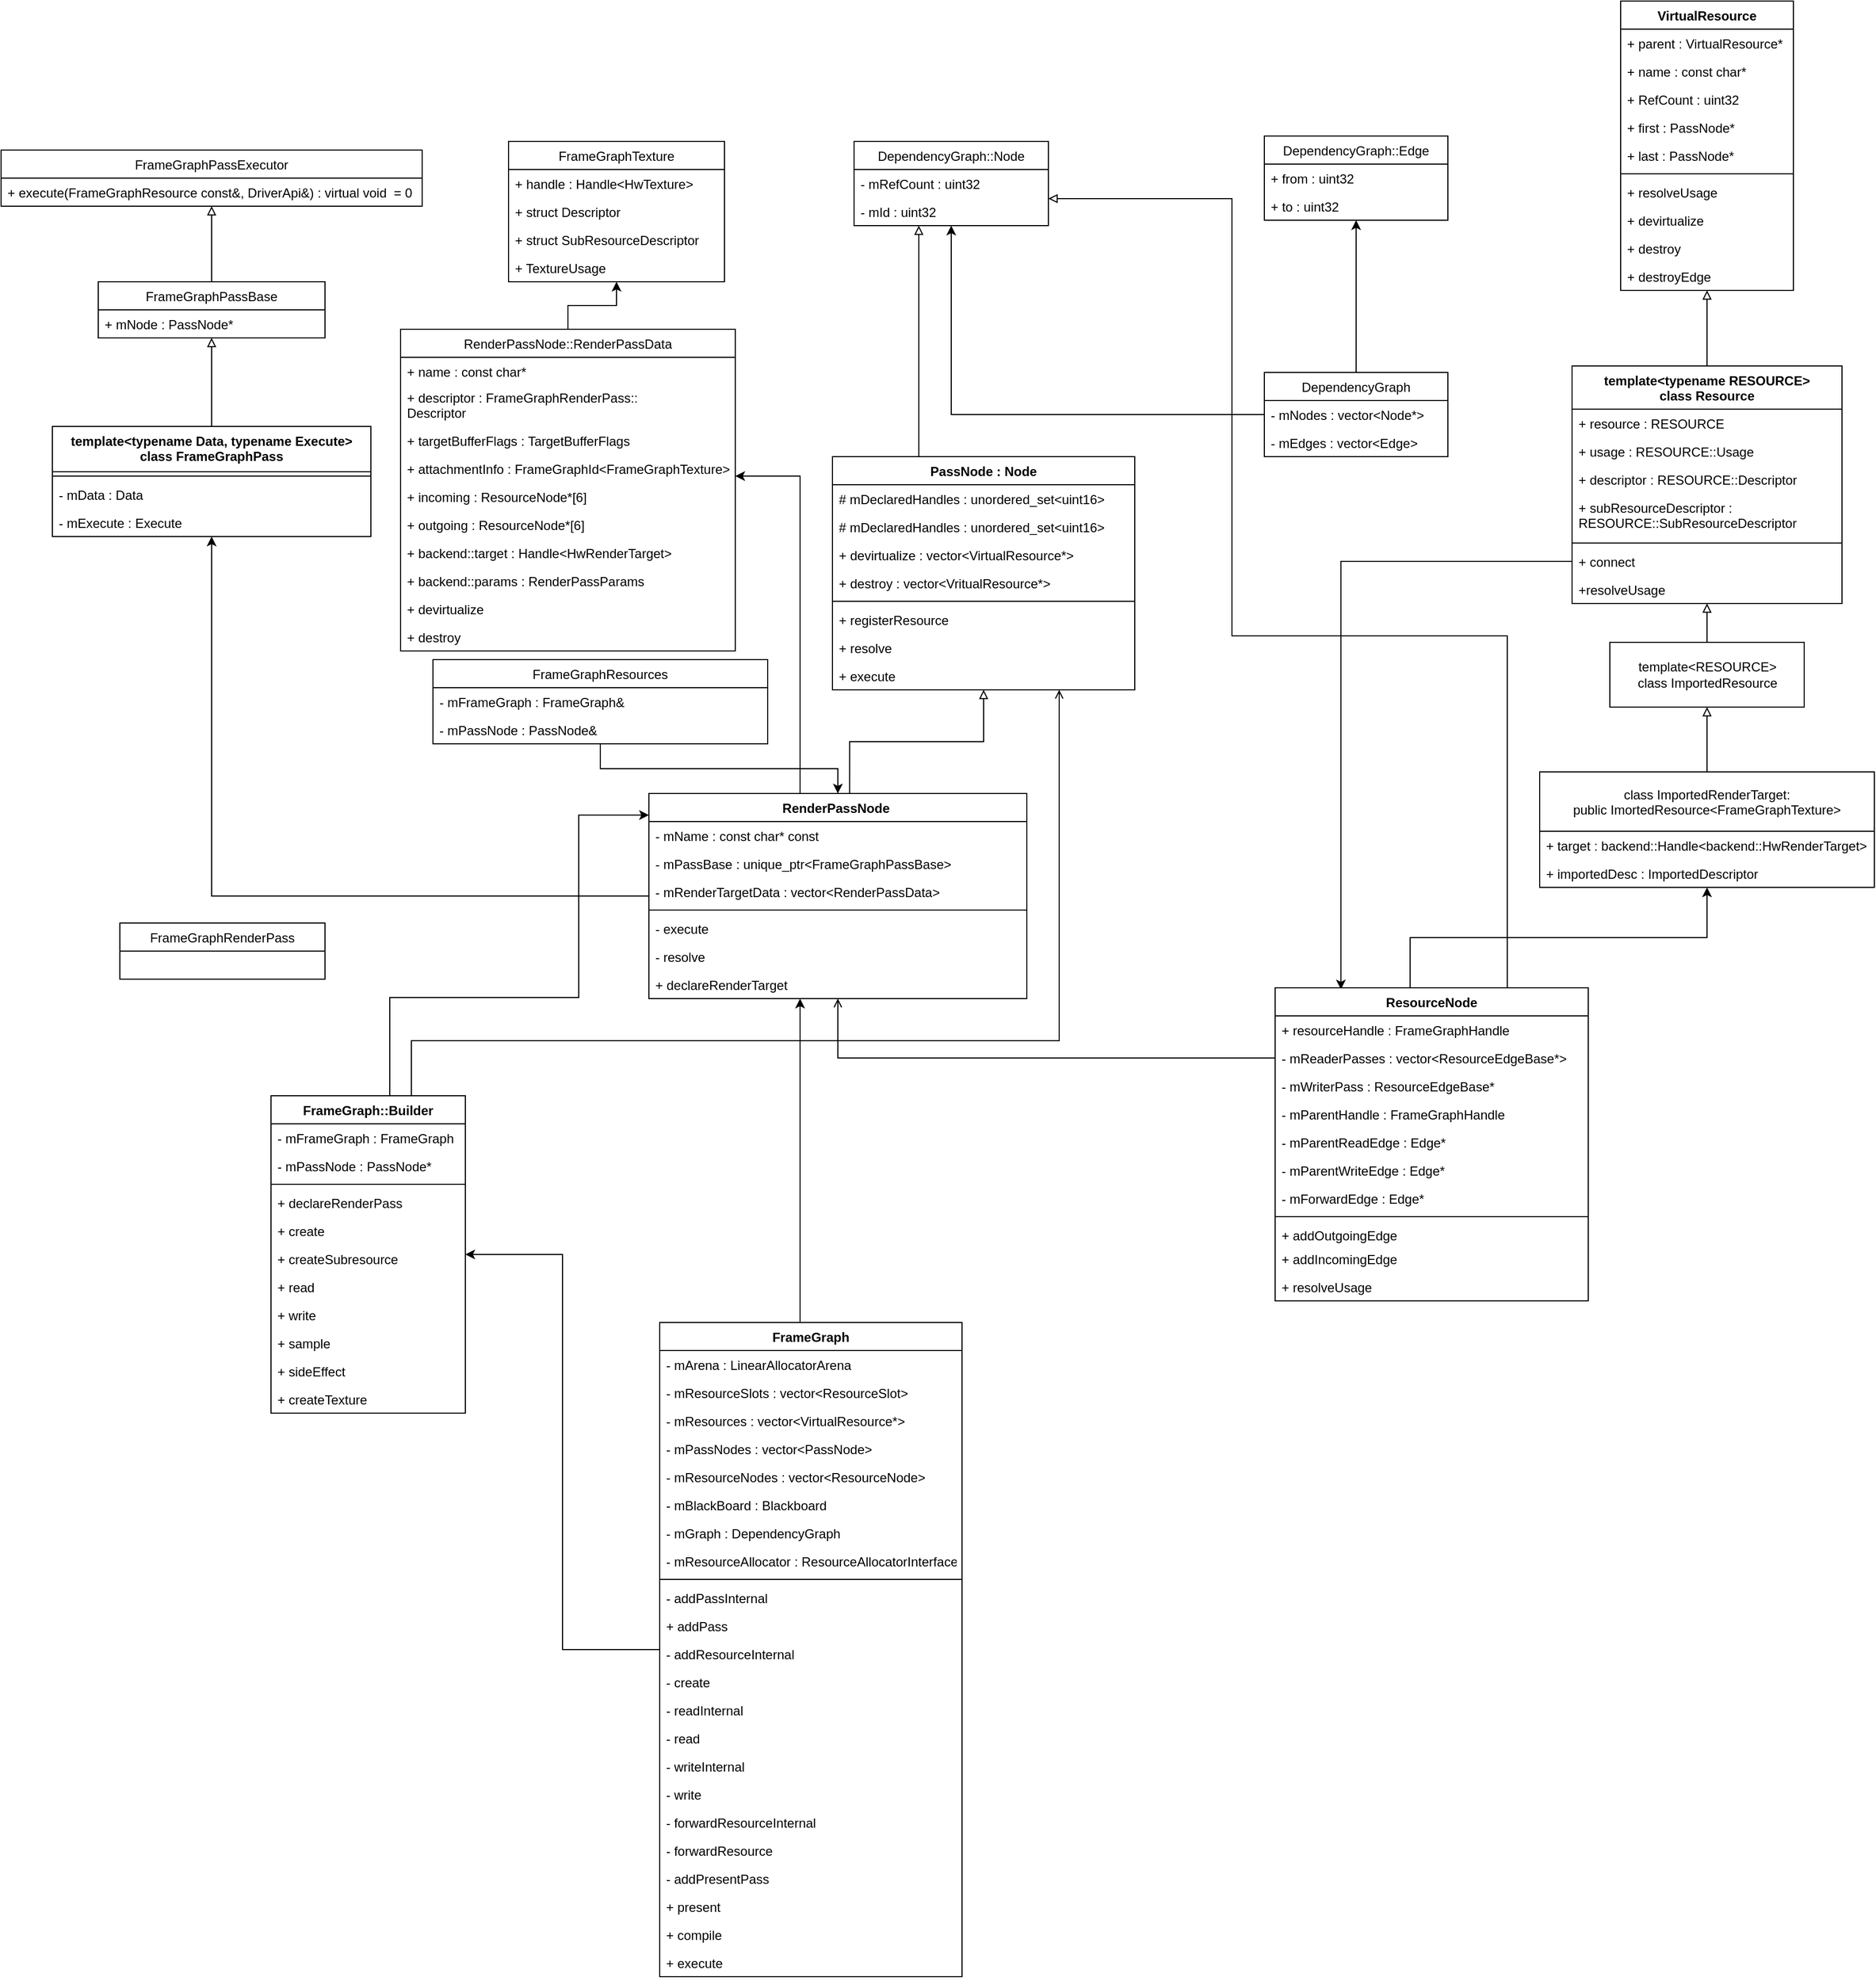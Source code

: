 <mxfile version="14.5.1" type="device"><diagram id="C5RBs43oDa-KdzZeNtuy" name="Page-1"><mxGraphModel dx="2740" dy="3142" grid="1" gridSize="10" guides="1" tooltips="1" connect="1" arrows="1" fold="1" page="1" pageScale="1" pageWidth="1654" pageHeight="2336" background="#FFFFFF" math="0" shadow="0"><root><mxCell id="WIyWlLk6GJQsqaUBKTNV-0"/><mxCell id="WIyWlLk6GJQsqaUBKTNV-1" parent="WIyWlLk6GJQsqaUBKTNV-0"/><mxCell id="pDYpHz8lkW7V_d5k1fFI-0" value="DependencyGraph::Node" style="swimlane;fontStyle=0;childLayout=stackLayout;horizontal=1;startSize=26;fillColor=none;horizontalStack=0;resizeParent=1;resizeParentMax=0;resizeLast=0;collapsible=1;marginBottom=0;" parent="WIyWlLk6GJQsqaUBKTNV-1" vertex="1"><mxGeometry x="-80" y="16" width="180" height="78" as="geometry"/></mxCell><mxCell id="pDYpHz8lkW7V_d5k1fFI-1" value="- mRefCount : uint32" style="text;strokeColor=none;fillColor=none;align=left;verticalAlign=top;spacingLeft=4;spacingRight=4;overflow=hidden;rotatable=0;points=[[0,0.5],[1,0.5]];portConstraint=eastwest;" parent="pDYpHz8lkW7V_d5k1fFI-0" vertex="1"><mxGeometry y="26" width="180" height="26" as="geometry"/></mxCell><mxCell id="pDYpHz8lkW7V_d5k1fFI-2" value="- mId : uint32" style="text;strokeColor=none;fillColor=none;align=left;verticalAlign=top;spacingLeft=4;spacingRight=4;overflow=hidden;rotatable=0;points=[[0,0.5],[1,0.5]];portConstraint=eastwest;" parent="pDYpHz8lkW7V_d5k1fFI-0" vertex="1"><mxGeometry y="52" width="180" height="26" as="geometry"/></mxCell><mxCell id="pDYpHz8lkW7V_d5k1fFI-4" value="DependencyGraph::Edge" style="swimlane;fontStyle=0;childLayout=stackLayout;horizontal=1;startSize=26;fillColor=none;horizontalStack=0;resizeParent=1;resizeParentMax=0;resizeLast=0;collapsible=1;marginBottom=0;" parent="WIyWlLk6GJQsqaUBKTNV-1" vertex="1"><mxGeometry x="300" y="11" width="170" height="78" as="geometry"/></mxCell><mxCell id="pDYpHz8lkW7V_d5k1fFI-5" value="+ from : uint32" style="text;strokeColor=none;fillColor=none;align=left;verticalAlign=top;spacingLeft=4;spacingRight=4;overflow=hidden;rotatable=0;points=[[0,0.5],[1,0.5]];portConstraint=eastwest;" parent="pDYpHz8lkW7V_d5k1fFI-4" vertex="1"><mxGeometry y="26" width="170" height="26" as="geometry"/></mxCell><mxCell id="pDYpHz8lkW7V_d5k1fFI-6" value="+ to : uint32" style="text;strokeColor=none;fillColor=none;align=left;verticalAlign=top;spacingLeft=4;spacingRight=4;overflow=hidden;rotatable=0;points=[[0,0.5],[1,0.5]];portConstraint=eastwest;" parent="pDYpHz8lkW7V_d5k1fFI-4" vertex="1"><mxGeometry y="52" width="170" height="26" as="geometry"/></mxCell><mxCell id="pDYpHz8lkW7V_d5k1fFI-12" style="edgeStyle=orthogonalEdgeStyle;rounded=0;orthogonalLoop=1;jettySize=auto;html=1;endArrow=classic;endFill=1;" parent="WIyWlLk6GJQsqaUBKTNV-1" source="pDYpHz8lkW7V_d5k1fFI-8" target="pDYpHz8lkW7V_d5k1fFI-4" edge="1"><mxGeometry relative="1" as="geometry"/></mxCell><mxCell id="pDYpHz8lkW7V_d5k1fFI-13" style="edgeStyle=orthogonalEdgeStyle;rounded=0;orthogonalLoop=1;jettySize=auto;html=1;endArrow=classic;endFill=1;" parent="WIyWlLk6GJQsqaUBKTNV-1" source="pDYpHz8lkW7V_d5k1fFI-8" target="pDYpHz8lkW7V_d5k1fFI-0" edge="1"><mxGeometry relative="1" as="geometry"/></mxCell><mxCell id="pDYpHz8lkW7V_d5k1fFI-8" value="DependencyGraph" style="swimlane;fontStyle=0;childLayout=stackLayout;horizontal=1;startSize=26;fillColor=none;horizontalStack=0;resizeParent=1;resizeParentMax=0;resizeLast=0;collapsible=1;marginBottom=0;" parent="WIyWlLk6GJQsqaUBKTNV-1" vertex="1"><mxGeometry x="300" y="230" width="170" height="78" as="geometry"/></mxCell><mxCell id="pDYpHz8lkW7V_d5k1fFI-9" value="- mNodes : vector&lt;Node*&gt;" style="text;strokeColor=none;fillColor=none;align=left;verticalAlign=top;spacingLeft=4;spacingRight=4;overflow=hidden;rotatable=0;points=[[0,0.5],[1,0.5]];portConstraint=eastwest;" parent="pDYpHz8lkW7V_d5k1fFI-8" vertex="1"><mxGeometry y="26" width="170" height="26" as="geometry"/></mxCell><mxCell id="pDYpHz8lkW7V_d5k1fFI-10" value="- mEdges : vector&lt;Edge&gt;" style="text;strokeColor=none;fillColor=none;align=left;verticalAlign=top;spacingLeft=4;spacingRight=4;overflow=hidden;rotatable=0;points=[[0,0.5],[1,0.5]];portConstraint=eastwest;" parent="pDYpHz8lkW7V_d5k1fFI-8" vertex="1"><mxGeometry y="52" width="170" height="26" as="geometry"/></mxCell><mxCell id="pDYpHz8lkW7V_d5k1fFI-29" style="edgeStyle=orthogonalEdgeStyle;rounded=0;orthogonalLoop=1;jettySize=auto;html=1;endArrow=block;endFill=0;" parent="WIyWlLk6GJQsqaUBKTNV-1" source="2-sfexy-ekkxBy1w6Zt3-7" target="2-sfexy-ekkxBy1w6Zt3-0" edge="1"><mxGeometry relative="1" as="geometry"><mxPoint x="550" y="230" as="sourcePoint"/><mxPoint x="550" y="82" as="targetPoint"/></mxGeometry></mxCell><mxCell id="pDYpHz8lkW7V_d5k1fFI-35" style="edgeStyle=orthogonalEdgeStyle;rounded=0;orthogonalLoop=1;jettySize=auto;html=1;endArrow=block;endFill=0;" parent="WIyWlLk6GJQsqaUBKTNV-1" source="pDYpHz8lkW7V_d5k1fFI-36" target="2-sfexy-ekkxBy1w6Zt3-7" edge="1"><mxGeometry relative="1" as="geometry"><mxPoint x="580" y="500" as="sourcePoint"/><mxPoint x="550" y="296" as="targetPoint"/></mxGeometry></mxCell><mxCell id="pDYpHz8lkW7V_d5k1fFI-36" value="template&amp;lt;RESOURCE&amp;gt;&lt;br style=&quot;padding: 0px ; margin: 0px&quot;&gt;class ImportedResource" style="html=1;" parent="WIyWlLk6GJQsqaUBKTNV-1" vertex="1"><mxGeometry x="620" y="480" width="180" height="60" as="geometry"/></mxCell><mxCell id="pDYpHz8lkW7V_d5k1fFI-41" style="edgeStyle=orthogonalEdgeStyle;rounded=0;orthogonalLoop=1;jettySize=auto;html=1;endArrow=block;endFill=0;" parent="WIyWlLk6GJQsqaUBKTNV-1" source="pDYpHz8lkW7V_d5k1fFI-37" target="pDYpHz8lkW7V_d5k1fFI-36" edge="1"><mxGeometry relative="1" as="geometry"/></mxCell><mxCell id="pDYpHz8lkW7V_d5k1fFI-37" value="class ImportedRenderTarget:&#10;public ImortedResource&lt;FrameGraphTexture&gt;" style="swimlane;fontStyle=0;childLayout=stackLayout;horizontal=1;startSize=55;fillColor=none;horizontalStack=0;resizeParent=1;resizeParentMax=0;resizeLast=0;collapsible=1;marginBottom=0;" parent="WIyWlLk6GJQsqaUBKTNV-1" vertex="1"><mxGeometry x="555" y="600" width="310" height="107" as="geometry"/></mxCell><mxCell id="pDYpHz8lkW7V_d5k1fFI-38" value="+ target : backend::Handle&lt;backend::HwRenderTarget&gt;" style="text;strokeColor=none;fillColor=none;align=left;verticalAlign=top;spacingLeft=4;spacingRight=4;overflow=hidden;rotatable=0;points=[[0,0.5],[1,0.5]];portConstraint=eastwest;" parent="pDYpHz8lkW7V_d5k1fFI-37" vertex="1"><mxGeometry y="55" width="310" height="26" as="geometry"/></mxCell><mxCell id="pDYpHz8lkW7V_d5k1fFI-39" value="+ importedDesc : ImportedDescriptor" style="text;strokeColor=none;fillColor=none;align=left;verticalAlign=top;spacingLeft=4;spacingRight=4;overflow=hidden;rotatable=0;points=[[0,0.5],[1,0.5]];portConstraint=eastwest;" parent="pDYpHz8lkW7V_d5k1fFI-37" vertex="1"><mxGeometry y="81" width="310" height="26" as="geometry"/></mxCell><mxCell id="pDYpHz8lkW7V_d5k1fFI-47" style="edgeStyle=orthogonalEdgeStyle;rounded=0;orthogonalLoop=1;jettySize=auto;html=1;endArrow=block;endFill=0;exitX=0.5;exitY=0;exitDx=0;exitDy=0;" parent="WIyWlLk6GJQsqaUBKTNV-1" source="2-sfexy-ekkxBy1w6Zt3-25" target="pDYpHz8lkW7V_d5k1fFI-0" edge="1"><mxGeometry relative="1" as="geometry"><mxPoint x="-20" y="300" as="sourcePoint"/><Array as="points"><mxPoint x="-20" y="308"/></Array></mxGeometry></mxCell><mxCell id="pDYpHz8lkW7V_d5k1fFI-67" style="edgeStyle=orthogonalEdgeStyle;rounded=0;orthogonalLoop=1;jettySize=auto;html=1;endArrow=classic;endFill=1;" parent="WIyWlLk6GJQsqaUBKTNV-1" source="pDYpHz8lkW7V_d5k1fFI-53" target="pDYpHz8lkW7V_d5k1fFI-62" edge="1"><mxGeometry relative="1" as="geometry"/></mxCell><mxCell id="pDYpHz8lkW7V_d5k1fFI-53" value="RenderPassNode::RenderPassData" style="swimlane;fontStyle=0;childLayout=stackLayout;horizontal=1;startSize=26;fillColor=none;horizontalStack=0;resizeParent=1;resizeParentMax=0;resizeLast=0;collapsible=1;marginBottom=0;" parent="WIyWlLk6GJQsqaUBKTNV-1" vertex="1"><mxGeometry x="-500" y="190" width="310" height="298" as="geometry"/></mxCell><mxCell id="pDYpHz8lkW7V_d5k1fFI-54" value="+ name : const char*" style="text;strokeColor=none;fillColor=none;align=left;verticalAlign=top;spacingLeft=4;spacingRight=4;overflow=hidden;rotatable=0;points=[[0,0.5],[1,0.5]];portConstraint=eastwest;" parent="pDYpHz8lkW7V_d5k1fFI-53" vertex="1"><mxGeometry y="26" width="310" height="24" as="geometry"/></mxCell><mxCell id="pDYpHz8lkW7V_d5k1fFI-55" value="+ descriptor : FrameGraphRenderPass::&#10;Descriptor" style="text;strokeColor=none;fillColor=none;align=left;verticalAlign=top;spacingLeft=4;spacingRight=4;overflow=hidden;rotatable=0;points=[[0,0.5],[1,0.5]];portConstraint=eastwest;" parent="pDYpHz8lkW7V_d5k1fFI-53" vertex="1"><mxGeometry y="50" width="310" height="40" as="geometry"/></mxCell><mxCell id="pDYpHz8lkW7V_d5k1fFI-57" value="+ targetBufferFlags : TargetBufferFlags" style="text;strokeColor=none;fillColor=none;align=left;verticalAlign=top;spacingLeft=4;spacingRight=4;overflow=hidden;rotatable=0;points=[[0,0.5],[1,0.5]];portConstraint=eastwest;" parent="pDYpHz8lkW7V_d5k1fFI-53" vertex="1"><mxGeometry y="90" width="310" height="26" as="geometry"/></mxCell><mxCell id="pDYpHz8lkW7V_d5k1fFI-74" value="+ attachmentInfo : FrameGraphId&lt;FrameGraphTexture&gt;" style="text;strokeColor=none;fillColor=none;align=left;verticalAlign=top;spacingLeft=4;spacingRight=4;overflow=hidden;rotatable=0;points=[[0,0.5],[1,0.5]];portConstraint=eastwest;" parent="pDYpHz8lkW7V_d5k1fFI-53" vertex="1"><mxGeometry y="116" width="310" height="26" as="geometry"/></mxCell><mxCell id="pDYpHz8lkW7V_d5k1fFI-58" value="+ incoming : ResourceNode*[6]" style="text;strokeColor=none;fillColor=none;align=left;verticalAlign=top;spacingLeft=4;spacingRight=4;overflow=hidden;rotatable=0;points=[[0,0.5],[1,0.5]];portConstraint=eastwest;" parent="pDYpHz8lkW7V_d5k1fFI-53" vertex="1"><mxGeometry y="142" width="310" height="26" as="geometry"/></mxCell><mxCell id="pDYpHz8lkW7V_d5k1fFI-59" value="+ outgoing : ResourceNode*[6]" style="text;strokeColor=none;fillColor=none;align=left;verticalAlign=top;spacingLeft=4;spacingRight=4;overflow=hidden;rotatable=0;points=[[0,0.5],[1,0.5]];portConstraint=eastwest;" parent="pDYpHz8lkW7V_d5k1fFI-53" vertex="1"><mxGeometry y="168" width="310" height="26" as="geometry"/></mxCell><mxCell id="pDYpHz8lkW7V_d5k1fFI-60" value="+ backend::target : Handle&lt;HwRenderTarget&gt;" style="text;strokeColor=none;fillColor=none;align=left;verticalAlign=top;spacingLeft=4;spacingRight=4;overflow=hidden;rotatable=0;points=[[0,0.5],[1,0.5]];portConstraint=eastwest;" parent="pDYpHz8lkW7V_d5k1fFI-53" vertex="1"><mxGeometry y="194" width="310" height="26" as="geometry"/></mxCell><mxCell id="pDYpHz8lkW7V_d5k1fFI-61" value="+ backend::params : RenderPassParams" style="text;strokeColor=none;fillColor=none;align=left;verticalAlign=top;spacingLeft=4;spacingRight=4;overflow=hidden;rotatable=0;points=[[0,0.5],[1,0.5]];portConstraint=eastwest;" parent="pDYpHz8lkW7V_d5k1fFI-53" vertex="1"><mxGeometry y="220" width="310" height="26" as="geometry"/></mxCell><mxCell id="oINIwUre3NarSREILEHM-0" value="+ devirtualize" style="text;strokeColor=none;fillColor=none;align=left;verticalAlign=top;spacingLeft=4;spacingRight=4;overflow=hidden;rotatable=0;points=[[0,0.5],[1,0.5]];portConstraint=eastwest;" parent="pDYpHz8lkW7V_d5k1fFI-53" vertex="1"><mxGeometry y="246" width="310" height="26" as="geometry"/></mxCell><mxCell id="oINIwUre3NarSREILEHM-1" value="+ destroy" style="text;strokeColor=none;fillColor=none;align=left;verticalAlign=top;spacingLeft=4;spacingRight=4;overflow=hidden;rotatable=0;points=[[0,0.5],[1,0.5]];portConstraint=eastwest;" parent="pDYpHz8lkW7V_d5k1fFI-53" vertex="1"><mxGeometry y="272" width="310" height="26" as="geometry"/></mxCell><mxCell id="pDYpHz8lkW7V_d5k1fFI-62" value="FrameGraphTexture" style="swimlane;fontStyle=0;childLayout=stackLayout;horizontal=1;startSize=26;fillColor=none;horizontalStack=0;resizeParent=1;resizeParentMax=0;resizeLast=0;collapsible=1;marginBottom=0;" parent="WIyWlLk6GJQsqaUBKTNV-1" vertex="1"><mxGeometry x="-400" y="16" width="200" height="130" as="geometry"/></mxCell><mxCell id="pDYpHz8lkW7V_d5k1fFI-63" value="+ handle : Handle&lt;HwTexture&gt;" style="text;strokeColor=none;fillColor=none;align=left;verticalAlign=top;spacingLeft=4;spacingRight=4;overflow=hidden;rotatable=0;points=[[0,0.5],[1,0.5]];portConstraint=eastwest;" parent="pDYpHz8lkW7V_d5k1fFI-62" vertex="1"><mxGeometry y="26" width="200" height="26" as="geometry"/></mxCell><mxCell id="pDYpHz8lkW7V_d5k1fFI-64" value="+ struct Descriptor" style="text;strokeColor=none;fillColor=none;align=left;verticalAlign=top;spacingLeft=4;spacingRight=4;overflow=hidden;rotatable=0;points=[[0,0.5],[1,0.5]];portConstraint=eastwest;" parent="pDYpHz8lkW7V_d5k1fFI-62" vertex="1"><mxGeometry y="52" width="200" height="26" as="geometry"/></mxCell><mxCell id="pDYpHz8lkW7V_d5k1fFI-65" value="+ struct SubResourceDescriptor" style="text;strokeColor=none;fillColor=none;align=left;verticalAlign=top;spacingLeft=4;spacingRight=4;overflow=hidden;rotatable=0;points=[[0,0.5],[1,0.5]];portConstraint=eastwest;" parent="pDYpHz8lkW7V_d5k1fFI-62" vertex="1"><mxGeometry y="78" width="200" height="26" as="geometry"/></mxCell><mxCell id="pDYpHz8lkW7V_d5k1fFI-66" value="+ TextureUsage" style="text;strokeColor=none;fillColor=none;align=left;verticalAlign=top;spacingLeft=4;spacingRight=4;overflow=hidden;rotatable=0;points=[[0,0.5],[1,0.5]];portConstraint=eastwest;" parent="pDYpHz8lkW7V_d5k1fFI-62" vertex="1"><mxGeometry y="104" width="200" height="26" as="geometry"/></mxCell><mxCell id="pDYpHz8lkW7V_d5k1fFI-72" style="edgeStyle=orthogonalEdgeStyle;rounded=0;orthogonalLoop=1;jettySize=auto;html=1;endArrow=classic;endFill=1;" parent="WIyWlLk6GJQsqaUBKTNV-1" source="O5GRjqxXtxTc2PJagkX8-0" target="pDYpHz8lkW7V_d5k1fFI-53" edge="1"><mxGeometry relative="1" as="geometry"><Array as="points"><mxPoint x="-130" y="326"/></Array><mxPoint x="-130" y="680" as="sourcePoint"/></mxGeometry></mxCell><mxCell id="pDYpHz8lkW7V_d5k1fFI-73" style="edgeStyle=orthogonalEdgeStyle;rounded=0;orthogonalLoop=1;jettySize=auto;html=1;endArrow=block;endFill=0;exitX=0.531;exitY=0.011;exitDx=0;exitDy=0;exitPerimeter=0;" parent="WIyWlLk6GJQsqaUBKTNV-1" source="O5GRjqxXtxTc2PJagkX8-0" target="2-sfexy-ekkxBy1w6Zt3-25" edge="1"><mxGeometry relative="1" as="geometry"><mxPoint x="40" y="352" as="targetPoint"/><mxPoint x="-85" y="680" as="sourcePoint"/></mxGeometry></mxCell><mxCell id="pDYpHz8lkW7V_d5k1fFI-75" value="FrameGraphPassExecutor" style="swimlane;fontStyle=0;childLayout=stackLayout;horizontal=1;startSize=26;fillColor=none;horizontalStack=0;resizeParent=1;resizeParentMax=0;resizeLast=0;collapsible=1;marginBottom=0;" parent="WIyWlLk6GJQsqaUBKTNV-1" vertex="1"><mxGeometry x="-870" y="24" width="390" height="52" as="geometry"/></mxCell><mxCell id="pDYpHz8lkW7V_d5k1fFI-76" value="+ execute(FrameGraphResource const&amp;, DriverApi&amp;) : virtual void  = 0" style="text;strokeColor=none;fillColor=none;align=left;verticalAlign=top;spacingLeft=4;spacingRight=4;overflow=hidden;rotatable=0;points=[[0,0.5],[1,0.5]];portConstraint=eastwest;" parent="pDYpHz8lkW7V_d5k1fFI-75" vertex="1"><mxGeometry y="26" width="390" height="26" as="geometry"/></mxCell><mxCell id="pDYpHz8lkW7V_d5k1fFI-83" style="edgeStyle=orthogonalEdgeStyle;rounded=0;orthogonalLoop=1;jettySize=auto;html=1;endArrow=block;endFill=0;" parent="WIyWlLk6GJQsqaUBKTNV-1" source="pDYpHz8lkW7V_d5k1fFI-79" target="pDYpHz8lkW7V_d5k1fFI-75" edge="1"><mxGeometry relative="1" as="geometry"/></mxCell><mxCell id="pDYpHz8lkW7V_d5k1fFI-79" value="FrameGraphPassBase" style="swimlane;fontStyle=0;childLayout=stackLayout;horizontal=1;startSize=26;fillColor=none;horizontalStack=0;resizeParent=1;resizeParentMax=0;resizeLast=0;collapsible=1;marginBottom=0;" parent="WIyWlLk6GJQsqaUBKTNV-1" vertex="1"><mxGeometry x="-780" y="146" width="210" height="52" as="geometry"/></mxCell><mxCell id="pDYpHz8lkW7V_d5k1fFI-80" value="+ mNode : PassNode*" style="text;strokeColor=none;fillColor=none;align=left;verticalAlign=top;spacingLeft=4;spacingRight=4;overflow=hidden;rotatable=0;points=[[0,0.5],[1,0.5]];portConstraint=eastwest;" parent="pDYpHz8lkW7V_d5k1fFI-79" vertex="1"><mxGeometry y="26" width="210" height="26" as="geometry"/></mxCell><mxCell id="pDYpHz8lkW7V_d5k1fFI-88" style="edgeStyle=orthogonalEdgeStyle;rounded=0;orthogonalLoop=1;jettySize=auto;html=1;endArrow=block;endFill=0;" parent="WIyWlLk6GJQsqaUBKTNV-1" source="pDYpHz8lkW7V_d5k1fFI-84" target="pDYpHz8lkW7V_d5k1fFI-79" edge="1"><mxGeometry relative="1" as="geometry"/></mxCell><mxCell id="pDYpHz8lkW7V_d5k1fFI-84" value="template&lt;typename Data, typename Execute&gt;&#10;class FrameGraphPass" style="swimlane;fontStyle=1;align=center;verticalAlign=top;childLayout=stackLayout;horizontal=1;startSize=42;horizontalStack=0;resizeParent=1;resizeParentMax=0;resizeLast=0;collapsible=1;marginBottom=0;" parent="WIyWlLk6GJQsqaUBKTNV-1" vertex="1"><mxGeometry x="-822.5" y="280" width="295" height="102" as="geometry"/></mxCell><mxCell id="pDYpHz8lkW7V_d5k1fFI-86" value="" style="line;strokeWidth=1;fillColor=none;align=left;verticalAlign=middle;spacingTop=-1;spacingLeft=3;spacingRight=3;rotatable=0;labelPosition=right;points=[];portConstraint=eastwest;" parent="pDYpHz8lkW7V_d5k1fFI-84" vertex="1"><mxGeometry y="42" width="295" height="8" as="geometry"/></mxCell><mxCell id="pDYpHz8lkW7V_d5k1fFI-89" value="- mData : Data" style="text;strokeColor=none;fillColor=none;align=left;verticalAlign=top;spacingLeft=4;spacingRight=4;overflow=hidden;rotatable=0;points=[[0,0.5],[1,0.5]];portConstraint=eastwest;" parent="pDYpHz8lkW7V_d5k1fFI-84" vertex="1"><mxGeometry y="50" width="295" height="26" as="geometry"/></mxCell><mxCell id="pDYpHz8lkW7V_d5k1fFI-87" value="- mExecute : Execute" style="text;strokeColor=none;fillColor=none;align=left;verticalAlign=top;spacingLeft=4;spacingRight=4;overflow=hidden;rotatable=0;points=[[0,0.5],[1,0.5]];portConstraint=eastwest;" parent="pDYpHz8lkW7V_d5k1fFI-84" vertex="1"><mxGeometry y="76" width="295" height="26" as="geometry"/></mxCell><mxCell id="pDYpHz8lkW7V_d5k1fFI-90" style="edgeStyle=orthogonalEdgeStyle;rounded=0;orthogonalLoop=1;jettySize=auto;html=1;endArrow=classic;endFill=1;" parent="WIyWlLk6GJQsqaUBKTNV-1" source="O5GRjqxXtxTc2PJagkX8-0" target="pDYpHz8lkW7V_d5k1fFI-84" edge="1"><mxGeometry relative="1" as="geometry"><mxPoint x="-230" y="745" as="sourcePoint"/></mxGeometry></mxCell><mxCell id="0yphfWu_IakwsVnQENva-9" style="edgeStyle=orthogonalEdgeStyle;rounded=0;orthogonalLoop=1;jettySize=auto;html=1;endArrow=block;endFill=0;" parent="WIyWlLk6GJQsqaUBKTNV-1" source="2-sfexy-ekkxBy1w6Zt3-16" target="pDYpHz8lkW7V_d5k1fFI-0" edge="1"><mxGeometry relative="1" as="geometry"><Array as="points"><mxPoint x="525" y="474"/><mxPoint x="270" y="474"/><mxPoint x="270" y="69"/></Array><mxPoint x="390" y="720" as="sourcePoint"/></mxGeometry></mxCell><mxCell id="2-sfexy-ekkxBy1w6Zt3-14" style="edgeStyle=orthogonalEdgeStyle;rounded=0;orthogonalLoop=1;jettySize=auto;html=1;exitX=0.431;exitY=0.046;exitDx=0;exitDy=0;exitPerimeter=0;" parent="WIyWlLk6GJQsqaUBKTNV-1" source="2-sfexy-ekkxBy1w6Zt3-16" target="pDYpHz8lkW7V_d5k1fFI-37" edge="1"><mxGeometry relative="1" as="geometry"><mxPoint x="475" y="720" as="sourcePoint"/></mxGeometry></mxCell><mxCell id="0yphfWu_IakwsVnQENva-16" style="edgeStyle=orthogonalEdgeStyle;rounded=0;orthogonalLoop=1;jettySize=auto;html=1;endArrow=open;endFill=0;" parent="WIyWlLk6GJQsqaUBKTNV-1" source="oINIwUre3NarSREILEHM-3" target="2-sfexy-ekkxBy1w6Zt3-25" edge="1"><mxGeometry relative="1" as="geometry"><Array as="points"><mxPoint x="-490" y="849"/><mxPoint x="110" y="849"/></Array><mxPoint x="110" y="352" as="targetPoint"/><mxPoint x="-490" y="920" as="sourcePoint"/></mxGeometry></mxCell><mxCell id="O5GRjqxXtxTc2PJagkX8-14" style="edgeStyle=orthogonalEdgeStyle;rounded=0;orthogonalLoop=1;jettySize=auto;html=1;" parent="WIyWlLk6GJQsqaUBKTNV-1" source="oINIwUre3NarSREILEHM-3" target="O5GRjqxXtxTc2PJagkX8-0" edge="1"><mxGeometry relative="1" as="geometry"><Array as="points"><mxPoint x="-510" y="809"/><mxPoint x="-335" y="809"/><mxPoint x="-335" y="640"/></Array><mxPoint x="-490" y="920" as="sourcePoint"/></mxGeometry></mxCell><mxCell id="0yphfWu_IakwsVnQENva-17" style="edgeStyle=orthogonalEdgeStyle;rounded=0;orthogonalLoop=1;jettySize=auto;html=1;endArrow=open;endFill=0;" parent="WIyWlLk6GJQsqaUBKTNV-1" source="0yphfWu_IakwsVnQENva-2" target="O5GRjqxXtxTc2PJagkX8-0" edge="1"><mxGeometry relative="1" as="geometry"><mxPoint x="60" y="745" as="targetPoint"/></mxGeometry></mxCell><mxCell id="p4huHKQzvyL4NgGNDyfj-8" style="edgeStyle=orthogonalEdgeStyle;rounded=0;orthogonalLoop=1;jettySize=auto;html=1;entryX=0.5;entryY=0;entryDx=0;entryDy=0;" parent="WIyWlLk6GJQsqaUBKTNV-1" source="p4huHKQzvyL4NgGNDyfj-4" target="O5GRjqxXtxTc2PJagkX8-0" edge="1"><mxGeometry relative="1" as="geometry"><mxPoint x="-85" y="680" as="targetPoint"/></mxGeometry></mxCell><mxCell id="bP85UWAOD_aniAXLSgdl-0" value="FrameGraphRenderPass" style="swimlane;fontStyle=0;childLayout=stackLayout;horizontal=1;startSize=26;fillColor=none;horizontalStack=0;resizeParent=1;resizeParentMax=0;resizeLast=0;collapsible=1;marginBottom=0;" parent="WIyWlLk6GJQsqaUBKTNV-1" vertex="1"><mxGeometry x="-760" y="740" width="190" height="52" as="geometry"/></mxCell><mxCell id="2-sfexy-ekkxBy1w6Zt3-0" value="VirtualResource" style="swimlane;fontStyle=1;align=center;verticalAlign=top;childLayout=stackLayout;horizontal=1;startSize=26;horizontalStack=0;resizeParent=1;resizeParentMax=0;resizeLast=0;collapsible=1;marginBottom=0;" parent="WIyWlLk6GJQsqaUBKTNV-1" vertex="1"><mxGeometry x="630" y="-114" width="160" height="268" as="geometry"/></mxCell><mxCell id="pDYpHz8lkW7V_d5k1fFI-19" value="+ parent : VirtualResource*" style="text;strokeColor=none;fillColor=none;align=left;verticalAlign=top;spacingLeft=4;spacingRight=4;overflow=hidden;rotatable=0;points=[[0,0.5],[1,0.5]];portConstraint=eastwest;" parent="2-sfexy-ekkxBy1w6Zt3-0" vertex="1"><mxGeometry y="26" width="160" height="26" as="geometry"/></mxCell><mxCell id="pDYpHz8lkW7V_d5k1fFI-20" value="+ name : const char*" style="text;strokeColor=none;fillColor=none;align=left;verticalAlign=top;spacingLeft=4;spacingRight=4;overflow=hidden;rotatable=0;points=[[0,0.5],[1,0.5]];portConstraint=eastwest;" parent="2-sfexy-ekkxBy1w6Zt3-0" vertex="1"><mxGeometry y="52" width="160" height="26" as="geometry"/></mxCell><mxCell id="pDYpHz8lkW7V_d5k1fFI-21" value="+ RefCount : uint32" style="text;strokeColor=none;fillColor=none;align=left;verticalAlign=top;spacingLeft=4;spacingRight=4;overflow=hidden;rotatable=0;points=[[0,0.5],[1,0.5]];portConstraint=eastwest;" parent="2-sfexy-ekkxBy1w6Zt3-0" vertex="1"><mxGeometry y="78" width="160" height="26" as="geometry"/></mxCell><mxCell id="pDYpHz8lkW7V_d5k1fFI-23" value="+ first : PassNode*" style="text;strokeColor=none;fillColor=none;align=left;verticalAlign=top;spacingLeft=4;spacingRight=4;overflow=hidden;rotatable=0;points=[[0,0.5],[1,0.5]];portConstraint=eastwest;" parent="2-sfexy-ekkxBy1w6Zt3-0" vertex="1"><mxGeometry y="104" width="160" height="26" as="geometry"/></mxCell><mxCell id="pDYpHz8lkW7V_d5k1fFI-22" value="+ last : PassNode*" style="text;strokeColor=none;fillColor=none;align=left;verticalAlign=top;spacingLeft=4;spacingRight=4;overflow=hidden;rotatable=0;points=[[0,0.5],[1,0.5]];portConstraint=eastwest;" parent="2-sfexy-ekkxBy1w6Zt3-0" vertex="1"><mxGeometry y="130" width="160" height="26" as="geometry"/></mxCell><mxCell id="2-sfexy-ekkxBy1w6Zt3-2" value="" style="line;strokeWidth=1;fillColor=none;align=left;verticalAlign=middle;spacingTop=-1;spacingLeft=3;spacingRight=3;rotatable=0;labelPosition=right;points=[];portConstraint=eastwest;" parent="2-sfexy-ekkxBy1w6Zt3-0" vertex="1"><mxGeometry y="156" width="160" height="8" as="geometry"/></mxCell><mxCell id="2-sfexy-ekkxBy1w6Zt3-3" value="+ resolveUsage" style="text;strokeColor=none;fillColor=none;align=left;verticalAlign=top;spacingLeft=4;spacingRight=4;overflow=hidden;rotatable=0;points=[[0,0.5],[1,0.5]];portConstraint=eastwest;" parent="2-sfexy-ekkxBy1w6Zt3-0" vertex="1"><mxGeometry y="164" width="160" height="26" as="geometry"/></mxCell><mxCell id="2-sfexy-ekkxBy1w6Zt3-6" value="+ devirtualize" style="text;strokeColor=none;fillColor=none;align=left;verticalAlign=top;spacingLeft=4;spacingRight=4;overflow=hidden;rotatable=0;points=[[0,0.5],[1,0.5]];portConstraint=eastwest;" parent="2-sfexy-ekkxBy1w6Zt3-0" vertex="1"><mxGeometry y="190" width="160" height="26" as="geometry"/></mxCell><mxCell id="2-sfexy-ekkxBy1w6Zt3-5" value="+ destroy" style="text;strokeColor=none;fillColor=none;align=left;verticalAlign=top;spacingLeft=4;spacingRight=4;overflow=hidden;rotatable=0;points=[[0,0.5],[1,0.5]];portConstraint=eastwest;" parent="2-sfexy-ekkxBy1w6Zt3-0" vertex="1"><mxGeometry y="216" width="160" height="26" as="geometry"/></mxCell><mxCell id="2-sfexy-ekkxBy1w6Zt3-12" value="+ destroyEdge" style="text;strokeColor=none;fillColor=none;align=left;verticalAlign=top;spacingLeft=4;spacingRight=4;overflow=hidden;rotatable=0;points=[[0,0.5],[1,0.5]];portConstraint=eastwest;" parent="2-sfexy-ekkxBy1w6Zt3-0" vertex="1"><mxGeometry y="242" width="160" height="26" as="geometry"/></mxCell><mxCell id="2-sfexy-ekkxBy1w6Zt3-7" value="template&lt;typename RESOURCE&gt;&#10;class Resource" style="swimlane;fontStyle=1;align=center;verticalAlign=top;childLayout=stackLayout;horizontal=1;startSize=40;horizontalStack=0;resizeParent=1;resizeParentMax=0;resizeLast=0;collapsible=1;marginBottom=0;" parent="WIyWlLk6GJQsqaUBKTNV-1" vertex="1"><mxGeometry x="585" y="224" width="250" height="220" as="geometry"/></mxCell><mxCell id="pDYpHz8lkW7V_d5k1fFI-25" value="+ resource : RESOURCE" style="text;strokeColor=none;fillColor=none;align=left;verticalAlign=top;spacingLeft=4;spacingRight=4;overflow=hidden;rotatable=0;points=[[0,0.5],[1,0.5]];portConstraint=eastwest;" parent="2-sfexy-ekkxBy1w6Zt3-7" vertex="1"><mxGeometry y="40" width="250" height="26" as="geometry"/></mxCell><mxCell id="pDYpHz8lkW7V_d5k1fFI-26" value="+ usage : RESOURCE::Usage" style="text;strokeColor=none;fillColor=none;align=left;verticalAlign=top;spacingLeft=4;spacingRight=4;overflow=hidden;rotatable=0;points=[[0,0.5],[1,0.5]];portConstraint=eastwest;" parent="2-sfexy-ekkxBy1w6Zt3-7" vertex="1"><mxGeometry y="66" width="250" height="26" as="geometry"/></mxCell><mxCell id="pDYpHz8lkW7V_d5k1fFI-27" value="+ descriptor : RESOURCE::Descriptor" style="text;strokeColor=none;fillColor=none;align=left;verticalAlign=top;spacingLeft=4;spacingRight=4;overflow=hidden;rotatable=0;points=[[0,0.5],[1,0.5]];portConstraint=eastwest;" parent="2-sfexy-ekkxBy1w6Zt3-7" vertex="1"><mxGeometry y="92" width="250" height="26" as="geometry"/></mxCell><mxCell id="pDYpHz8lkW7V_d5k1fFI-28" value="+ subResourceDescriptor : &#10;RESOURCE::SubResourceDescriptor" style="text;strokeColor=none;fillColor=none;align=left;verticalAlign=top;spacingLeft=4;spacingRight=4;overflow=hidden;rotatable=0;points=[[0,0.5],[1,0.5]];portConstraint=eastwest;" parent="2-sfexy-ekkxBy1w6Zt3-7" vertex="1"><mxGeometry y="118" width="250" height="42" as="geometry"/></mxCell><mxCell id="2-sfexy-ekkxBy1w6Zt3-9" value="" style="line;strokeWidth=1;fillColor=none;align=left;verticalAlign=middle;spacingTop=-1;spacingLeft=3;spacingRight=3;rotatable=0;labelPosition=right;points=[];portConstraint=eastwest;" parent="2-sfexy-ekkxBy1w6Zt3-7" vertex="1"><mxGeometry y="160" width="250" height="8" as="geometry"/></mxCell><mxCell id="2-sfexy-ekkxBy1w6Zt3-10" value="+ connect" style="text;strokeColor=none;fillColor=none;align=left;verticalAlign=top;spacingLeft=4;spacingRight=4;overflow=hidden;rotatable=0;points=[[0,0.5],[1,0.5]];portConstraint=eastwest;" parent="2-sfexy-ekkxBy1w6Zt3-7" vertex="1"><mxGeometry y="168" width="250" height="26" as="geometry"/></mxCell><mxCell id="2-sfexy-ekkxBy1w6Zt3-11" value="+resolveUsage" style="text;strokeColor=none;fillColor=none;align=left;verticalAlign=top;spacingLeft=4;spacingRight=4;overflow=hidden;rotatable=0;points=[[0,0.5],[1,0.5]];portConstraint=eastwest;" parent="2-sfexy-ekkxBy1w6Zt3-7" vertex="1"><mxGeometry y="194" width="250" height="26" as="geometry"/></mxCell><mxCell id="2-sfexy-ekkxBy1w6Zt3-15" style="edgeStyle=orthogonalEdgeStyle;rounded=0;orthogonalLoop=1;jettySize=auto;html=1;entryX=0.21;entryY=0.005;entryDx=0;entryDy=0;entryPerimeter=0;" parent="WIyWlLk6GJQsqaUBKTNV-1" source="2-sfexy-ekkxBy1w6Zt3-10" target="2-sfexy-ekkxBy1w6Zt3-16" edge="1"><mxGeometry relative="1" as="geometry"><mxPoint x="450.93" y="720.26" as="targetPoint"/></mxGeometry></mxCell><mxCell id="2-sfexy-ekkxBy1w6Zt3-16" value="ResourceNode" style="swimlane;fontStyle=1;align=center;verticalAlign=top;childLayout=stackLayout;horizontal=1;startSize=26;horizontalStack=0;resizeParent=1;resizeParentMax=0;resizeLast=0;collapsible=1;marginBottom=0;" parent="WIyWlLk6GJQsqaUBKTNV-1" vertex="1"><mxGeometry x="310" y="800" width="290" height="290" as="geometry"/></mxCell><mxCell id="2-sfexy-ekkxBy1w6Zt3-17" value="+ resourceHandle : FrameGraphHandle" style="text;strokeColor=none;fillColor=none;align=left;verticalAlign=top;spacingLeft=4;spacingRight=4;overflow=hidden;rotatable=0;points=[[0,0.5],[1,0.5]];portConstraint=eastwest;" parent="2-sfexy-ekkxBy1w6Zt3-16" vertex="1"><mxGeometry y="26" width="290" height="26" as="geometry"/></mxCell><mxCell id="0yphfWu_IakwsVnQENva-2" value="- mReaderPasses : vector&lt;ResourceEdgeBase*&gt;" style="text;strokeColor=none;fillColor=none;align=left;verticalAlign=top;spacingLeft=4;spacingRight=4;overflow=hidden;rotatable=0;points=[[0,0.5],[1,0.5]];portConstraint=eastwest;" parent="2-sfexy-ekkxBy1w6Zt3-16" vertex="1"><mxGeometry y="52" width="290" height="26" as="geometry"/></mxCell><mxCell id="0yphfWu_IakwsVnQENva-3" value="- mWriterPass : ResourceEdgeBase*" style="text;strokeColor=none;fillColor=none;align=left;verticalAlign=top;spacingLeft=4;spacingRight=4;overflow=hidden;rotatable=0;points=[[0,0.5],[1,0.5]];portConstraint=eastwest;" parent="2-sfexy-ekkxBy1w6Zt3-16" vertex="1"><mxGeometry y="78" width="290" height="26" as="geometry"/></mxCell><mxCell id="0yphfWu_IakwsVnQENva-5" value="- mParentHandle : FrameGraphHandle" style="text;strokeColor=none;fillColor=none;align=left;verticalAlign=top;spacingLeft=4;spacingRight=4;overflow=hidden;rotatable=0;points=[[0,0.5],[1,0.5]];portConstraint=eastwest;" parent="2-sfexy-ekkxBy1w6Zt3-16" vertex="1"><mxGeometry y="104" width="290" height="26" as="geometry"/></mxCell><mxCell id="0yphfWu_IakwsVnQENva-4" value="- mParentReadEdge : Edge*" style="text;strokeColor=none;fillColor=none;align=left;verticalAlign=top;spacingLeft=4;spacingRight=4;overflow=hidden;rotatable=0;points=[[0,0.5],[1,0.5]];portConstraint=eastwest;" parent="2-sfexy-ekkxBy1w6Zt3-16" vertex="1"><mxGeometry y="130" width="290" height="26" as="geometry"/></mxCell><mxCell id="0yphfWu_IakwsVnQENva-6" value="- mParentWriteEdge : Edge*" style="text;strokeColor=none;fillColor=none;align=left;verticalAlign=top;spacingLeft=4;spacingRight=4;overflow=hidden;rotatable=0;points=[[0,0.5],[1,0.5]];portConstraint=eastwest;" parent="2-sfexy-ekkxBy1w6Zt3-16" vertex="1"><mxGeometry y="156" width="290" height="26" as="geometry"/></mxCell><mxCell id="0yphfWu_IakwsVnQENva-7" value="- mForwardEdge : Edge*" style="text;strokeColor=none;fillColor=none;align=left;verticalAlign=top;spacingLeft=4;spacingRight=4;overflow=hidden;rotatable=0;points=[[0,0.5],[1,0.5]];portConstraint=eastwest;" parent="2-sfexy-ekkxBy1w6Zt3-16" vertex="1"><mxGeometry y="182" width="290" height="26" as="geometry"/></mxCell><mxCell id="2-sfexy-ekkxBy1w6Zt3-18" value="" style="line;strokeWidth=1;fillColor=none;align=left;verticalAlign=middle;spacingTop=-1;spacingLeft=3;spacingRight=3;rotatable=0;labelPosition=right;points=[];portConstraint=eastwest;" parent="2-sfexy-ekkxBy1w6Zt3-16" vertex="1"><mxGeometry y="208" width="290" height="8" as="geometry"/></mxCell><mxCell id="2-sfexy-ekkxBy1w6Zt3-21" value="+ addOutgoingEdge" style="text;strokeColor=none;fillColor=none;align=left;verticalAlign=top;spacingLeft=4;spacingRight=4;overflow=hidden;rotatable=0;points=[[0,0.5],[1,0.5]];portConstraint=eastwest;" parent="2-sfexy-ekkxBy1w6Zt3-16" vertex="1"><mxGeometry y="216" width="290" height="22" as="geometry"/></mxCell><mxCell id="2-sfexy-ekkxBy1w6Zt3-22" value="+ addIncomingEdge" style="text;strokeColor=none;fillColor=none;align=left;verticalAlign=top;spacingLeft=4;spacingRight=4;overflow=hidden;rotatable=0;points=[[0,0.5],[1,0.5]];portConstraint=eastwest;" parent="2-sfexy-ekkxBy1w6Zt3-16" vertex="1"><mxGeometry y="238" width="290" height="26" as="geometry"/></mxCell><mxCell id="2-sfexy-ekkxBy1w6Zt3-23" value="+ resolveUsage" style="text;strokeColor=none;fillColor=none;align=left;verticalAlign=top;spacingLeft=4;spacingRight=4;overflow=hidden;rotatable=0;points=[[0,0.5],[1,0.5]];portConstraint=eastwest;" parent="2-sfexy-ekkxBy1w6Zt3-16" vertex="1"><mxGeometry y="264" width="290" height="26" as="geometry"/></mxCell><mxCell id="2-sfexy-ekkxBy1w6Zt3-25" value="PassNode : Node" style="swimlane;fontStyle=1;align=center;verticalAlign=top;childLayout=stackLayout;horizontal=1;startSize=26;horizontalStack=0;resizeParent=1;resizeParentMax=0;resizeLast=0;collapsible=1;marginBottom=0;" parent="WIyWlLk6GJQsqaUBKTNV-1" vertex="1"><mxGeometry x="-100" y="308" width="280" height="216" as="geometry"/></mxCell><mxCell id="2-sfexy-ekkxBy1w6Zt3-29" value="# mDeclaredHandles : unordered_set&lt;uint16&gt;" style="text;strokeColor=none;fillColor=none;align=left;verticalAlign=top;spacingLeft=4;spacingRight=4;overflow=hidden;rotatable=0;points=[[0,0.5],[1,0.5]];portConstraint=eastwest;" parent="2-sfexy-ekkxBy1w6Zt3-25" vertex="1"><mxGeometry y="26" width="280" height="26" as="geometry"/></mxCell><mxCell id="pDYpHz8lkW7V_d5k1fFI-44" value="# mDeclaredHandles : unordered_set&lt;uint16&gt;" style="text;strokeColor=none;fillColor=none;align=left;verticalAlign=top;spacingLeft=4;spacingRight=4;overflow=hidden;rotatable=0;points=[[0,0.5],[1,0.5]];portConstraint=eastwest;" parent="2-sfexy-ekkxBy1w6Zt3-25" vertex="1"><mxGeometry y="52" width="280" height="26" as="geometry"/></mxCell><mxCell id="pDYpHz8lkW7V_d5k1fFI-45" value="+ devirtualize : vector&lt;VirtualResource*&gt;" style="text;strokeColor=none;fillColor=none;align=left;verticalAlign=top;spacingLeft=4;spacingRight=4;overflow=hidden;rotatable=0;points=[[0,0.5],[1,0.5]];portConstraint=eastwest;" parent="2-sfexy-ekkxBy1w6Zt3-25" vertex="1"><mxGeometry y="78" width="280" height="26" as="geometry"/></mxCell><mxCell id="pDYpHz8lkW7V_d5k1fFI-48" value="+ destroy : vector&lt;VritualResource*&gt;" style="text;strokeColor=none;fillColor=none;align=left;verticalAlign=top;spacingLeft=4;spacingRight=4;overflow=hidden;rotatable=0;points=[[0,0.5],[1,0.5]];portConstraint=eastwest;" parent="2-sfexy-ekkxBy1w6Zt3-25" vertex="1"><mxGeometry y="104" width="280" height="26" as="geometry"/></mxCell><mxCell id="2-sfexy-ekkxBy1w6Zt3-27" value="" style="line;strokeWidth=1;fillColor=none;align=left;verticalAlign=middle;spacingTop=-1;spacingLeft=3;spacingRight=3;rotatable=0;labelPosition=right;points=[];portConstraint=eastwest;" parent="2-sfexy-ekkxBy1w6Zt3-25" vertex="1"><mxGeometry y="130" width="280" height="8" as="geometry"/></mxCell><mxCell id="2-sfexy-ekkxBy1w6Zt3-28" value="+ registerResource" style="text;strokeColor=none;fillColor=none;align=left;verticalAlign=top;spacingLeft=4;spacingRight=4;overflow=hidden;rotatable=0;points=[[0,0.5],[1,0.5]];portConstraint=eastwest;" parent="2-sfexy-ekkxBy1w6Zt3-25" vertex="1"><mxGeometry y="138" width="280" height="26" as="geometry"/></mxCell><mxCell id="2-sfexy-ekkxBy1w6Zt3-30" value="+ resolve" style="text;strokeColor=none;fillColor=none;align=left;verticalAlign=top;spacingLeft=4;spacingRight=4;overflow=hidden;rotatable=0;points=[[0,0.5],[1,0.5]];portConstraint=eastwest;" parent="2-sfexy-ekkxBy1w6Zt3-25" vertex="1"><mxGeometry y="164" width="280" height="26" as="geometry"/></mxCell><mxCell id="2-sfexy-ekkxBy1w6Zt3-31" value="+ execute" style="text;strokeColor=none;fillColor=none;align=left;verticalAlign=top;spacingLeft=4;spacingRight=4;overflow=hidden;rotatable=0;points=[[0,0.5],[1,0.5]];portConstraint=eastwest;" parent="2-sfexy-ekkxBy1w6Zt3-25" vertex="1"><mxGeometry y="190" width="280" height="26" as="geometry"/></mxCell><mxCell id="p4huHKQzvyL4NgGNDyfj-4" value="FrameGraphResources" style="swimlane;fontStyle=0;childLayout=stackLayout;horizontal=1;startSize=26;fillColor=none;horizontalStack=0;resizeParent=1;resizeParentMax=0;resizeLast=0;collapsible=1;marginBottom=0;" parent="WIyWlLk6GJQsqaUBKTNV-1" vertex="1"><mxGeometry x="-470" y="496" width="310" height="78" as="geometry"/></mxCell><mxCell id="p4huHKQzvyL4NgGNDyfj-5" value="- mFrameGraph : FrameGraph&amp;" style="text;strokeColor=none;fillColor=none;align=left;verticalAlign=top;spacingLeft=4;spacingRight=4;overflow=hidden;rotatable=0;points=[[0,0.5],[1,0.5]];portConstraint=eastwest;" parent="p4huHKQzvyL4NgGNDyfj-4" vertex="1"><mxGeometry y="26" width="310" height="26" as="geometry"/></mxCell><mxCell id="p4huHKQzvyL4NgGNDyfj-6" value="- mPassNode : PassNode&amp;" style="text;strokeColor=none;fillColor=none;align=left;verticalAlign=top;spacingLeft=4;spacingRight=4;overflow=hidden;rotatable=0;points=[[0,0.5],[1,0.5]];portConstraint=eastwest;" parent="p4huHKQzvyL4NgGNDyfj-4" vertex="1"><mxGeometry y="52" width="310" height="26" as="geometry"/></mxCell><mxCell id="O5GRjqxXtxTc2PJagkX8-0" value="RenderPassNode " style="swimlane;fontStyle=1;align=center;verticalAlign=top;childLayout=stackLayout;horizontal=1;startSize=26;horizontalStack=0;resizeParent=1;resizeParentMax=0;resizeLast=0;collapsible=1;marginBottom=0;" parent="WIyWlLk6GJQsqaUBKTNV-1" vertex="1"><mxGeometry x="-270" y="620" width="350" height="190" as="geometry"/></mxCell><mxCell id="O5GRjqxXtxTc2PJagkX8-1" value="- mName : const char* const" style="text;strokeColor=none;fillColor=none;align=left;verticalAlign=top;spacingLeft=4;spacingRight=4;overflow=hidden;rotatable=0;points=[[0,0.5],[1,0.5]];portConstraint=eastwest;" parent="O5GRjqxXtxTc2PJagkX8-0" vertex="1"><mxGeometry y="26" width="350" height="26" as="geometry"/></mxCell><mxCell id="O5GRjqxXtxTc2PJagkX8-6" value="- mPassBase : unique_ptr&lt;FrameGraphPassBase&gt;" style="text;strokeColor=none;fillColor=none;align=left;verticalAlign=top;spacingLeft=4;spacingRight=4;overflow=hidden;rotatable=0;points=[[0,0.5],[1,0.5]];portConstraint=eastwest;" parent="O5GRjqxXtxTc2PJagkX8-0" vertex="1"><mxGeometry y="52" width="350" height="26" as="geometry"/></mxCell><mxCell id="O5GRjqxXtxTc2PJagkX8-5" value="- mRenderTargetData : vector&lt;RenderPassData&gt;" style="text;strokeColor=none;fillColor=none;align=left;verticalAlign=top;spacingLeft=4;spacingRight=4;overflow=hidden;rotatable=0;points=[[0,0.5],[1,0.5]];portConstraint=eastwest;" parent="O5GRjqxXtxTc2PJagkX8-0" vertex="1"><mxGeometry y="78" width="350" height="26" as="geometry"/></mxCell><mxCell id="O5GRjqxXtxTc2PJagkX8-2" value="" style="line;strokeWidth=1;fillColor=none;align=left;verticalAlign=middle;spacingTop=-1;spacingLeft=3;spacingRight=3;rotatable=0;labelPosition=right;points=[];portConstraint=eastwest;" parent="O5GRjqxXtxTc2PJagkX8-0" vertex="1"><mxGeometry y="104" width="350" height="8" as="geometry"/></mxCell><mxCell id="O5GRjqxXtxTc2PJagkX8-3" value="- execute" style="text;strokeColor=none;fillColor=none;align=left;verticalAlign=top;spacingLeft=4;spacingRight=4;overflow=hidden;rotatable=0;points=[[0,0.5],[1,0.5]];portConstraint=eastwest;" parent="O5GRjqxXtxTc2PJagkX8-0" vertex="1"><mxGeometry y="112" width="350" height="26" as="geometry"/></mxCell><mxCell id="O5GRjqxXtxTc2PJagkX8-8" value="- resolve" style="text;strokeColor=none;fillColor=none;align=left;verticalAlign=top;spacingLeft=4;spacingRight=4;overflow=hidden;rotatable=0;points=[[0,0.5],[1,0.5]];portConstraint=eastwest;" parent="O5GRjqxXtxTc2PJagkX8-0" vertex="1"><mxGeometry y="138" width="350" height="26" as="geometry"/></mxCell><mxCell id="O5GRjqxXtxTc2PJagkX8-13" value="+ declareRenderTarget" style="text;strokeColor=none;fillColor=none;align=left;verticalAlign=top;spacingLeft=4;spacingRight=4;overflow=hidden;rotatable=0;points=[[0,0.5],[1,0.5]];portConstraint=eastwest;" parent="O5GRjqxXtxTc2PJagkX8-0" vertex="1"><mxGeometry y="164" width="350" height="26" as="geometry"/></mxCell><mxCell id="oINIwUre3NarSREILEHM-3" value="FrameGraph::Builder" style="swimlane;fontStyle=1;align=center;verticalAlign=top;childLayout=stackLayout;horizontal=1;startSize=26;horizontalStack=0;resizeParent=1;resizeParentMax=0;resizeLast=0;collapsible=1;marginBottom=0;" parent="WIyWlLk6GJQsqaUBKTNV-1" vertex="1"><mxGeometry x="-620" y="900" width="180" height="294" as="geometry"/></mxCell><mxCell id="oINIwUre3NarSREILEHM-4" value="- mFrameGraph : FrameGraph" style="text;strokeColor=none;fillColor=none;align=left;verticalAlign=top;spacingLeft=4;spacingRight=4;overflow=hidden;rotatable=0;points=[[0,0.5],[1,0.5]];portConstraint=eastwest;" parent="oINIwUre3NarSREILEHM-3" vertex="1"><mxGeometry y="26" width="180" height="26" as="geometry"/></mxCell><mxCell id="oINIwUre3NarSREILEHM-7" value="- mPassNode : PassNode*" style="text;strokeColor=none;fillColor=none;align=left;verticalAlign=top;spacingLeft=4;spacingRight=4;overflow=hidden;rotatable=0;points=[[0,0.5],[1,0.5]];portConstraint=eastwest;" parent="oINIwUre3NarSREILEHM-3" vertex="1"><mxGeometry y="52" width="180" height="26" as="geometry"/></mxCell><mxCell id="oINIwUre3NarSREILEHM-5" value="" style="line;strokeWidth=1;fillColor=none;align=left;verticalAlign=middle;spacingTop=-1;spacingLeft=3;spacingRight=3;rotatable=0;labelPosition=right;points=[];portConstraint=eastwest;" parent="oINIwUre3NarSREILEHM-3" vertex="1"><mxGeometry y="78" width="180" height="8" as="geometry"/></mxCell><mxCell id="oINIwUre3NarSREILEHM-6" value="+ declareRenderPass" style="text;strokeColor=none;fillColor=none;align=left;verticalAlign=top;spacingLeft=4;spacingRight=4;overflow=hidden;rotatable=0;points=[[0,0.5],[1,0.5]];portConstraint=eastwest;" parent="oINIwUre3NarSREILEHM-3" vertex="1"><mxGeometry y="86" width="180" height="26" as="geometry"/></mxCell><mxCell id="oINIwUre3NarSREILEHM-14" value="+ create" style="text;strokeColor=none;fillColor=none;align=left;verticalAlign=top;spacingLeft=4;spacingRight=4;overflow=hidden;rotatable=0;points=[[0,0.5],[1,0.5]];portConstraint=eastwest;" parent="oINIwUre3NarSREILEHM-3" vertex="1"><mxGeometry y="112" width="180" height="26" as="geometry"/></mxCell><mxCell id="oINIwUre3NarSREILEHM-13" value="+ createSubresource" style="text;strokeColor=none;fillColor=none;align=left;verticalAlign=top;spacingLeft=4;spacingRight=4;overflow=hidden;rotatable=0;points=[[0,0.5],[1,0.5]];portConstraint=eastwest;" parent="oINIwUre3NarSREILEHM-3" vertex="1"><mxGeometry y="138" width="180" height="26" as="geometry"/></mxCell><mxCell id="oINIwUre3NarSREILEHM-9" value="+ read" style="text;strokeColor=none;fillColor=none;align=left;verticalAlign=top;spacingLeft=4;spacingRight=4;overflow=hidden;rotatable=0;points=[[0,0.5],[1,0.5]];portConstraint=eastwest;" parent="oINIwUre3NarSREILEHM-3" vertex="1"><mxGeometry y="164" width="180" height="26" as="geometry"/></mxCell><mxCell id="oINIwUre3NarSREILEHM-10" value="+ write" style="text;strokeColor=none;fillColor=none;align=left;verticalAlign=top;spacingLeft=4;spacingRight=4;overflow=hidden;rotatable=0;points=[[0,0.5],[1,0.5]];portConstraint=eastwest;" parent="oINIwUre3NarSREILEHM-3" vertex="1"><mxGeometry y="190" width="180" height="26" as="geometry"/></mxCell><mxCell id="oINIwUre3NarSREILEHM-15" value="+ sample" style="text;strokeColor=none;fillColor=none;align=left;verticalAlign=top;spacingLeft=4;spacingRight=4;overflow=hidden;rotatable=0;points=[[0,0.5],[1,0.5]];portConstraint=eastwest;" parent="oINIwUre3NarSREILEHM-3" vertex="1"><mxGeometry y="216" width="180" height="26" as="geometry"/></mxCell><mxCell id="oINIwUre3NarSREILEHM-11" value="+ sideEffect" style="text;strokeColor=none;fillColor=none;align=left;verticalAlign=top;spacingLeft=4;spacingRight=4;overflow=hidden;rotatable=0;points=[[0,0.5],[1,0.5]];portConstraint=eastwest;" parent="oINIwUre3NarSREILEHM-3" vertex="1"><mxGeometry y="242" width="180" height="26" as="geometry"/></mxCell><mxCell id="oINIwUre3NarSREILEHM-12" value="+ createTexture" style="text;strokeColor=none;fillColor=none;align=left;verticalAlign=top;spacingLeft=4;spacingRight=4;overflow=hidden;rotatable=0;points=[[0,0.5],[1,0.5]];portConstraint=eastwest;" parent="oINIwUre3NarSREILEHM-3" vertex="1"><mxGeometry y="268" width="180" height="26" as="geometry"/></mxCell><mxCell id="oINIwUre3NarSREILEHM-20" style="edgeStyle=orthogonalEdgeStyle;rounded=0;orthogonalLoop=1;jettySize=auto;html=1;" parent="WIyWlLk6GJQsqaUBKTNV-1" source="oINIwUre3NarSREILEHM-16" target="oINIwUre3NarSREILEHM-3" edge="1"><mxGeometry relative="1" as="geometry"/></mxCell><mxCell id="oINIwUre3NarSREILEHM-21" style="edgeStyle=orthogonalEdgeStyle;rounded=0;orthogonalLoop=1;jettySize=auto;html=1;" parent="WIyWlLk6GJQsqaUBKTNV-1" source="oINIwUre3NarSREILEHM-16" target="O5GRjqxXtxTc2PJagkX8-0" edge="1"><mxGeometry relative="1" as="geometry"><Array as="points"><mxPoint x="-130" y="1030"/><mxPoint x="-130" y="1030"/></Array></mxGeometry></mxCell><mxCell id="oINIwUre3NarSREILEHM-16" value="FrameGraph" style="swimlane;fontStyle=1;align=center;verticalAlign=top;childLayout=stackLayout;horizontal=1;startSize=26;horizontalStack=0;resizeParent=1;resizeParentMax=0;resizeLast=0;collapsible=1;marginBottom=0;" parent="WIyWlLk6GJQsqaUBKTNV-1" vertex="1"><mxGeometry x="-260" y="1110" width="280" height="606" as="geometry"/></mxCell><mxCell id="p4huHKQzvyL4NgGNDyfj-12" value="- mArena : LinearAllocatorArena" style="text;strokeColor=none;fillColor=none;align=left;verticalAlign=top;spacingLeft=4;spacingRight=4;overflow=hidden;rotatable=0;points=[[0,0.5],[1,0.5]];portConstraint=eastwest;" parent="oINIwUre3NarSREILEHM-16" vertex="1"><mxGeometry y="26" width="280" height="26" as="geometry"/></mxCell><mxCell id="p4huHKQzvyL4NgGNDyfj-18" value="- mResourceSlots : vector&lt;ResourceSlot&gt;" style="text;strokeColor=none;fillColor=none;align=left;verticalAlign=top;spacingLeft=4;spacingRight=4;overflow=hidden;rotatable=0;points=[[0,0.5],[1,0.5]];portConstraint=eastwest;" parent="oINIwUre3NarSREILEHM-16" vertex="1"><mxGeometry y="52" width="280" height="26" as="geometry"/></mxCell><mxCell id="p4huHKQzvyL4NgGNDyfj-15" value="- mResources : vector&lt;VirtualResource*&gt;" style="text;strokeColor=none;fillColor=none;align=left;verticalAlign=top;spacingLeft=4;spacingRight=4;overflow=hidden;rotatable=0;points=[[0,0.5],[1,0.5]];portConstraint=eastwest;" parent="oINIwUre3NarSREILEHM-16" vertex="1"><mxGeometry y="78" width="280" height="26" as="geometry"/></mxCell><mxCell id="p4huHKQzvyL4NgGNDyfj-17" value="- mPassNodes : vector&lt;PassNode&gt;" style="text;strokeColor=none;fillColor=none;align=left;verticalAlign=top;spacingLeft=4;spacingRight=4;overflow=hidden;rotatable=0;points=[[0,0.5],[1,0.5]];portConstraint=eastwest;" parent="oINIwUre3NarSREILEHM-16" vertex="1"><mxGeometry y="104" width="280" height="26" as="geometry"/></mxCell><mxCell id="p4huHKQzvyL4NgGNDyfj-16" value="- mResourceNodes : vector&lt;ResourceNode&gt;" style="text;strokeColor=none;fillColor=none;align=left;verticalAlign=top;spacingLeft=4;spacingRight=4;overflow=hidden;rotatable=0;points=[[0,0.5],[1,0.5]];portConstraint=eastwest;" parent="oINIwUre3NarSREILEHM-16" vertex="1"><mxGeometry y="130" width="280" height="26" as="geometry"/></mxCell><mxCell id="p4huHKQzvyL4NgGNDyfj-10" value="- mBlackBoard : Blackboard" style="text;strokeColor=none;fillColor=none;align=left;verticalAlign=top;spacingLeft=4;spacingRight=4;overflow=hidden;rotatable=0;points=[[0,0.5],[1,0.5]];portConstraint=eastwest;" parent="oINIwUre3NarSREILEHM-16" vertex="1"><mxGeometry y="156" width="280" height="26" as="geometry"/></mxCell><mxCell id="p4huHKQzvyL4NgGNDyfj-14" value="- mGraph : DependencyGraph" style="text;strokeColor=none;fillColor=none;align=left;verticalAlign=top;spacingLeft=4;spacingRight=4;overflow=hidden;rotatable=0;points=[[0,0.5],[1,0.5]];portConstraint=eastwest;" parent="oINIwUre3NarSREILEHM-16" vertex="1"><mxGeometry y="182" width="280" height="26" as="geometry"/></mxCell><mxCell id="p4huHKQzvyL4NgGNDyfj-11" value="- mResourceAllocator : ResourceAllocatorInterface" style="text;strokeColor=none;fillColor=none;align=left;verticalAlign=top;spacingLeft=4;spacingRight=4;overflow=hidden;rotatable=0;points=[[0,0.5],[1,0.5]];portConstraint=eastwest;" parent="oINIwUre3NarSREILEHM-16" vertex="1"><mxGeometry y="208" width="280" height="26" as="geometry"/></mxCell><mxCell id="oINIwUre3NarSREILEHM-18" value="" style="line;strokeWidth=1;fillColor=none;align=left;verticalAlign=middle;spacingTop=-1;spacingLeft=3;spacingRight=3;rotatable=0;labelPosition=right;points=[];portConstraint=eastwest;" parent="oINIwUre3NarSREILEHM-16" vertex="1"><mxGeometry y="234" width="280" height="8" as="geometry"/></mxCell><mxCell id="-q2M1XZk6QIR_Ps9vN4l-0" value="- addPassInternal" style="text;strokeColor=none;fillColor=none;align=left;verticalAlign=top;spacingLeft=4;spacingRight=4;overflow=hidden;rotatable=0;points=[[0,0.5],[1,0.5]];portConstraint=eastwest;" parent="oINIwUre3NarSREILEHM-16" vertex="1"><mxGeometry y="242" width="280" height="26" as="geometry"/></mxCell><mxCell id="oINIwUre3NarSREILEHM-19" value="+ addPass" style="text;strokeColor=none;fillColor=none;align=left;verticalAlign=top;spacingLeft=4;spacingRight=4;overflow=hidden;rotatable=0;points=[[0,0.5],[1,0.5]];portConstraint=eastwest;" parent="oINIwUre3NarSREILEHM-16" vertex="1"><mxGeometry y="268" width="280" height="26" as="geometry"/></mxCell><mxCell id="-q2M1XZk6QIR_Ps9vN4l-6" value="- addResourceInternal" style="text;strokeColor=none;fillColor=none;align=left;verticalAlign=top;spacingLeft=4;spacingRight=4;overflow=hidden;rotatable=0;points=[[0,0.5],[1,0.5]];portConstraint=eastwest;" parent="oINIwUre3NarSREILEHM-16" vertex="1"><mxGeometry y="294" width="280" height="26" as="geometry"/></mxCell><mxCell id="-q2M1XZk6QIR_Ps9vN4l-3" value="- create" style="text;strokeColor=none;fillColor=none;align=left;verticalAlign=top;spacingLeft=4;spacingRight=4;overflow=hidden;rotatable=0;points=[[0,0.5],[1,0.5]];portConstraint=eastwest;" parent="oINIwUre3NarSREILEHM-16" vertex="1"><mxGeometry y="320" width="280" height="26" as="geometry"/></mxCell><mxCell id="-q2M1XZk6QIR_Ps9vN4l-2" value="- readInternal" style="text;strokeColor=none;fillColor=none;align=left;verticalAlign=top;spacingLeft=4;spacingRight=4;overflow=hidden;rotatable=0;points=[[0,0.5],[1,0.5]];portConstraint=eastwest;" parent="oINIwUre3NarSREILEHM-16" vertex="1"><mxGeometry y="346" width="280" height="26" as="geometry"/></mxCell><mxCell id="-q2M1XZk6QIR_Ps9vN4l-4" value="- read" style="text;strokeColor=none;fillColor=none;align=left;verticalAlign=top;spacingLeft=4;spacingRight=4;overflow=hidden;rotatable=0;points=[[0,0.5],[1,0.5]];portConstraint=eastwest;" parent="oINIwUre3NarSREILEHM-16" vertex="1"><mxGeometry y="372" width="280" height="26" as="geometry"/></mxCell><mxCell id="-q2M1XZk6QIR_Ps9vN4l-5" value="- writeInternal" style="text;strokeColor=none;fillColor=none;align=left;verticalAlign=top;spacingLeft=4;spacingRight=4;overflow=hidden;rotatable=0;points=[[0,0.5],[1,0.5]];portConstraint=eastwest;" parent="oINIwUre3NarSREILEHM-16" vertex="1"><mxGeometry y="398" width="280" height="26" as="geometry"/></mxCell><mxCell id="-q2M1XZk6QIR_Ps9vN4l-7" value="- write" style="text;strokeColor=none;fillColor=none;align=left;verticalAlign=top;spacingLeft=4;spacingRight=4;overflow=hidden;rotatable=0;points=[[0,0.5],[1,0.5]];portConstraint=eastwest;" parent="oINIwUre3NarSREILEHM-16" vertex="1"><mxGeometry y="424" width="280" height="26" as="geometry"/></mxCell><mxCell id="-q2M1XZk6QIR_Ps9vN4l-1" value="- forwardResourceInternal" style="text;strokeColor=none;fillColor=none;align=left;verticalAlign=top;spacingLeft=4;spacingRight=4;overflow=hidden;rotatable=0;points=[[0,0.5],[1,0.5]];portConstraint=eastwest;" parent="oINIwUre3NarSREILEHM-16" vertex="1"><mxGeometry y="450" width="280" height="26" as="geometry"/></mxCell><mxCell id="eloqg5vgo2TKIihej3N7-0" value="- forwardResource" style="text;strokeColor=none;fillColor=none;align=left;verticalAlign=top;spacingLeft=4;spacingRight=4;overflow=hidden;rotatable=0;points=[[0,0.5],[1,0.5]];portConstraint=eastwest;" parent="oINIwUre3NarSREILEHM-16" vertex="1"><mxGeometry y="476" width="280" height="26" as="geometry"/></mxCell><mxCell id="eloqg5vgo2TKIihej3N7-5" value="- addPresentPass" style="text;strokeColor=none;fillColor=none;align=left;verticalAlign=top;spacingLeft=4;spacingRight=4;overflow=hidden;rotatable=0;points=[[0,0.5],[1,0.5]];portConstraint=eastwest;" parent="oINIwUre3NarSREILEHM-16" vertex="1"><mxGeometry y="502" width="280" height="26" as="geometry"/></mxCell><mxCell id="eloqg5vgo2TKIihej3N7-6" value="+ present" style="text;strokeColor=none;fillColor=none;align=left;verticalAlign=top;spacingLeft=4;spacingRight=4;overflow=hidden;rotatable=0;points=[[0,0.5],[1,0.5]];portConstraint=eastwest;" parent="oINIwUre3NarSREILEHM-16" vertex="1"><mxGeometry y="528" width="280" height="26" as="geometry"/></mxCell><mxCell id="eloqg5vgo2TKIihej3N7-3" value="+ compile" style="text;strokeColor=none;fillColor=none;align=left;verticalAlign=top;spacingLeft=4;spacingRight=4;overflow=hidden;rotatable=0;points=[[0,0.5],[1,0.5]];portConstraint=eastwest;" parent="oINIwUre3NarSREILEHM-16" vertex="1"><mxGeometry y="554" width="280" height="26" as="geometry"/></mxCell><mxCell id="eloqg5vgo2TKIihej3N7-4" value="+ execute" style="text;strokeColor=none;fillColor=none;align=left;verticalAlign=top;spacingLeft=4;spacingRight=4;overflow=hidden;rotatable=0;points=[[0,0.5],[1,0.5]];portConstraint=eastwest;" parent="oINIwUre3NarSREILEHM-16" vertex="1"><mxGeometry y="580" width="280" height="26" as="geometry"/></mxCell></root></mxGraphModel></diagram></mxfile>